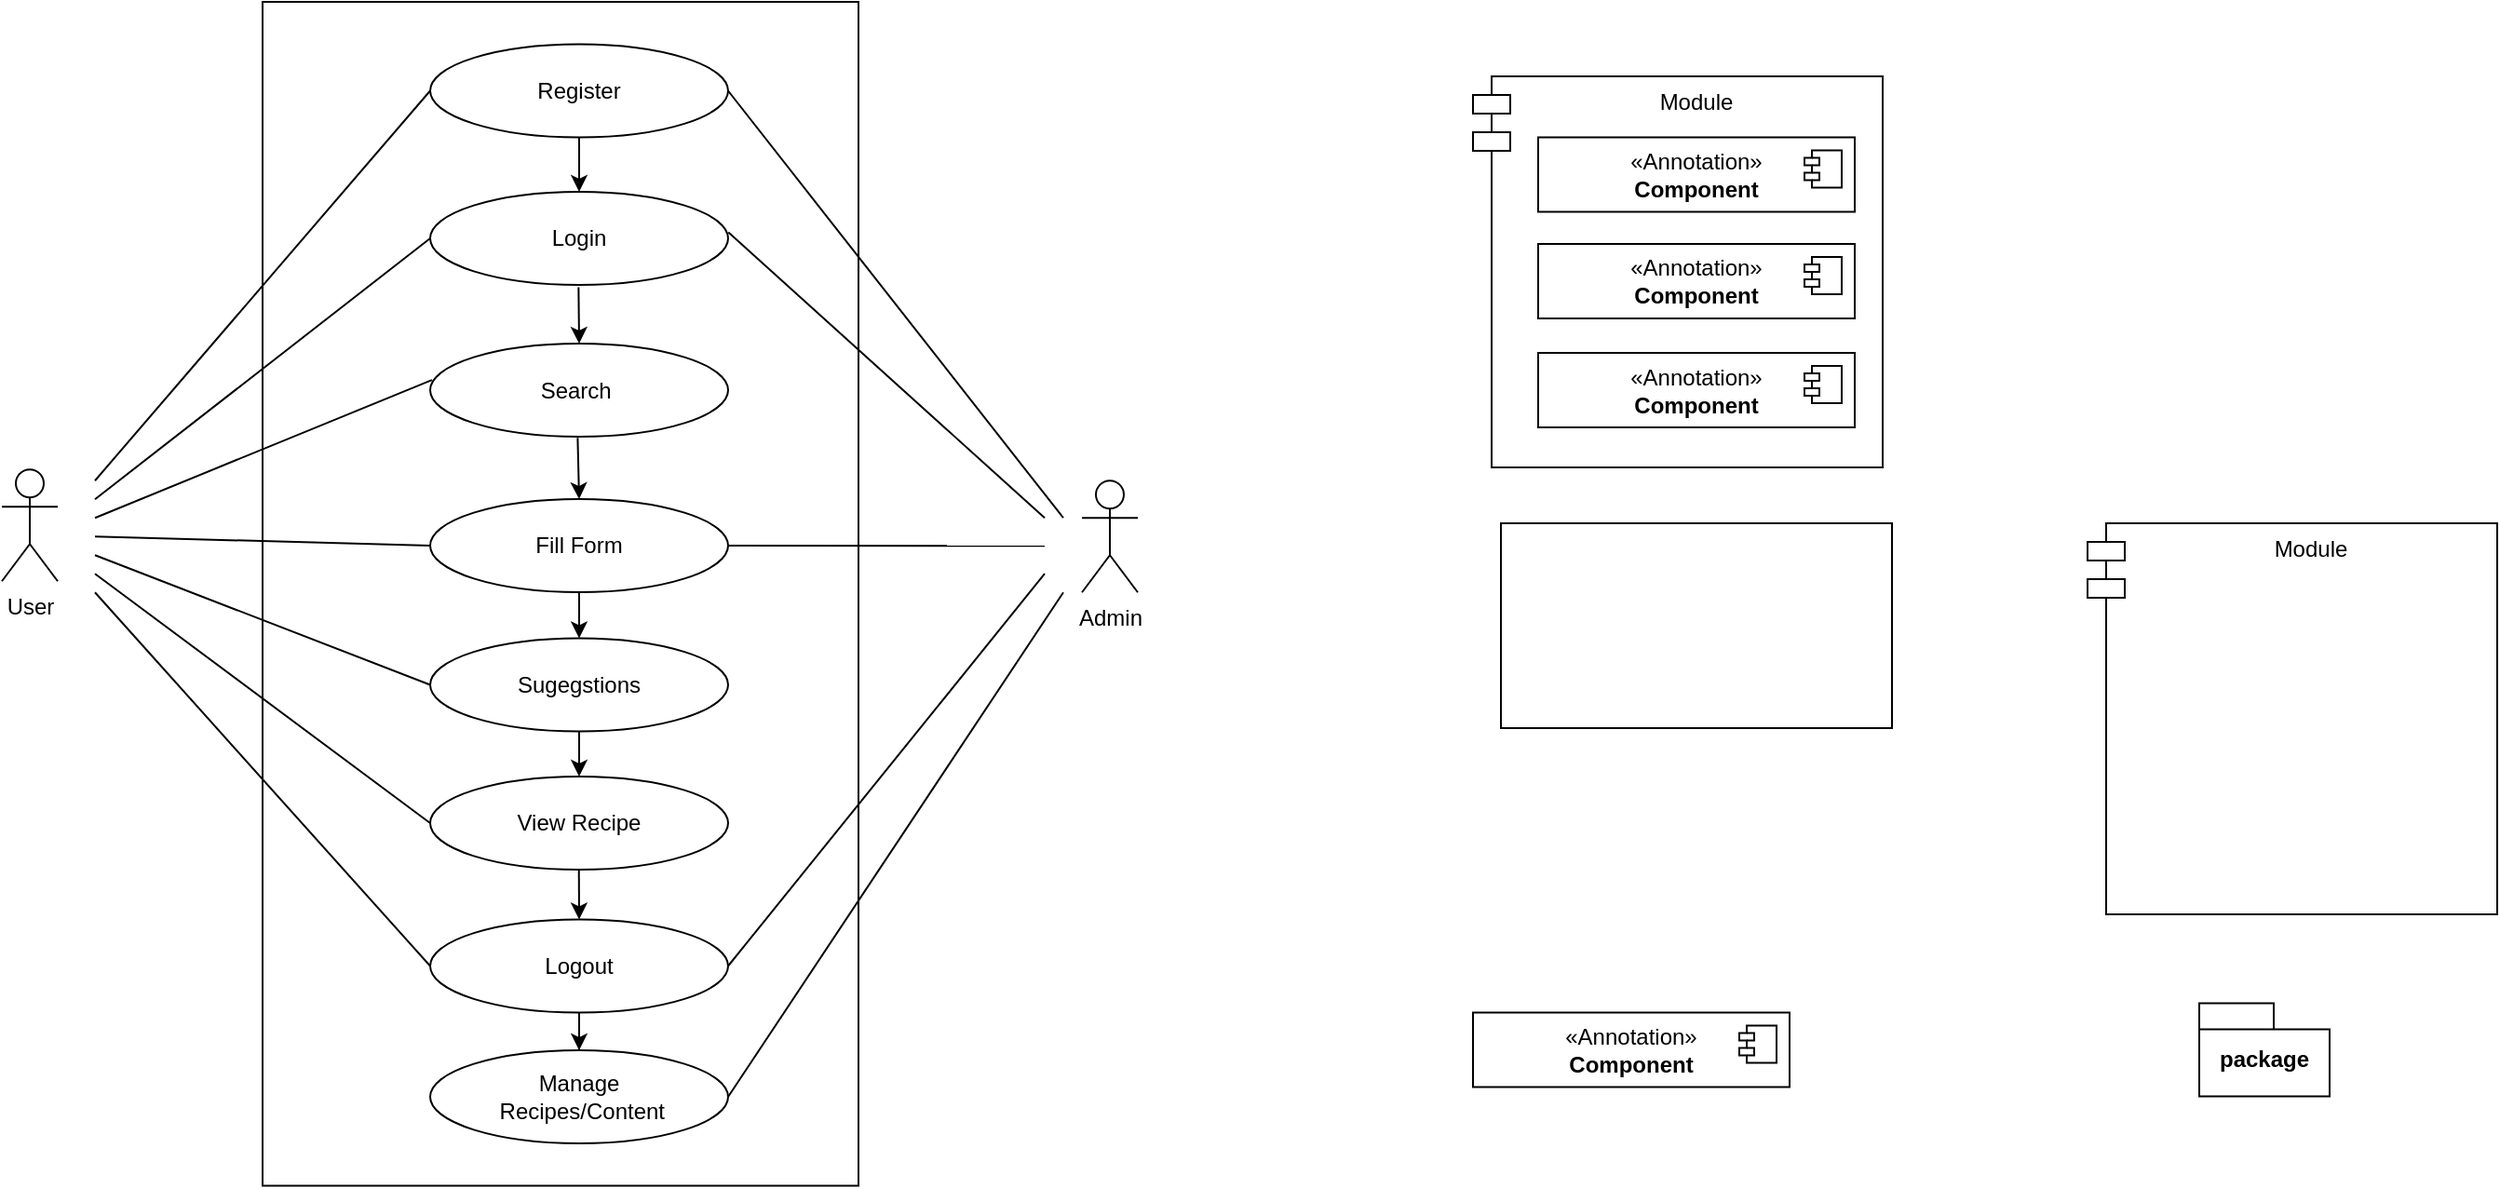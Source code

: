 <mxfile version="24.9.0">
  <diagram name="Page-1" id="vBJrLYspQMKeFBxM0MMH">
    <mxGraphModel dx="-2928" dy="4170" grid="1" gridSize="10" guides="1" tooltips="1" connect="1" arrows="1" fold="1" page="1" pageScale="1" pageWidth="2339" pageHeight="3300" math="0" shadow="0">
      <root>
        <mxCell id="0" />
        <mxCell id="1" parent="0" />
        <mxCell id="slHZOAXOlYk_Wakw3gcA-1" value="" style="rounded=0;whiteSpace=wrap;html=1;" vertex="1" parent="1">
          <mxGeometry x="5350" y="-1240" width="320" height="635.75" as="geometry" />
        </mxCell>
        <mxCell id="slHZOAXOlYk_Wakw3gcA-2" value="Register" style="ellipse;whiteSpace=wrap;html=1;" vertex="1" parent="1">
          <mxGeometry x="5440" y="-1217.25" width="160" height="50" as="geometry" />
        </mxCell>
        <mxCell id="slHZOAXOlYk_Wakw3gcA-3" value="Login" style="ellipse;whiteSpace=wrap;html=1;" vertex="1" parent="1">
          <mxGeometry x="5440" y="-1138" width="160" height="50" as="geometry" />
        </mxCell>
        <mxCell id="slHZOAXOlYk_Wakw3gcA-4" value="Search&amp;nbsp;" style="ellipse;whiteSpace=wrap;html=1;" vertex="1" parent="1">
          <mxGeometry x="5440" y="-1056.5" width="160" height="50" as="geometry" />
        </mxCell>
        <mxCell id="slHZOAXOlYk_Wakw3gcA-5" value="Fill Form" style="ellipse;whiteSpace=wrap;html=1;" vertex="1" parent="1">
          <mxGeometry x="5440" y="-973" width="160" height="50" as="geometry" />
        </mxCell>
        <mxCell id="slHZOAXOlYk_Wakw3gcA-6" value="" style="endArrow=classic;html=1;rounded=0;exitX=0.5;exitY=1;exitDx=0;exitDy=0;entryX=0.5;entryY=0;entryDx=0;entryDy=0;" edge="1" parent="1" source="slHZOAXOlYk_Wakw3gcA-2" target="slHZOAXOlYk_Wakw3gcA-3">
          <mxGeometry width="50" height="50" relative="1" as="geometry">
            <mxPoint x="5518.63" y="-1158" as="sourcePoint" />
            <mxPoint x="5519" y="-1138" as="targetPoint" />
          </mxGeometry>
        </mxCell>
        <mxCell id="slHZOAXOlYk_Wakw3gcA-7" value="" style="endArrow=classic;html=1;rounded=0;entryX=0.5;entryY=0;entryDx=0;entryDy=0;exitX=0.498;exitY=1.025;exitDx=0;exitDy=0;exitPerimeter=0;" edge="1" parent="1" source="slHZOAXOlYk_Wakw3gcA-3" target="slHZOAXOlYk_Wakw3gcA-4">
          <mxGeometry width="50" height="50" relative="1" as="geometry">
            <mxPoint x="5519.63" y="-1087" as="sourcePoint" />
            <mxPoint x="5520" y="-1067" as="targetPoint" />
          </mxGeometry>
        </mxCell>
        <mxCell id="slHZOAXOlYk_Wakw3gcA-8" value="" style="endArrow=classic;html=1;rounded=0;entryX=0.5;entryY=0;entryDx=0;entryDy=0;exitX=0.495;exitY=1.012;exitDx=0;exitDy=0;exitPerimeter=0;" edge="1" parent="1" source="slHZOAXOlYk_Wakw3gcA-4" target="slHZOAXOlYk_Wakw3gcA-5">
          <mxGeometry width="50" height="50" relative="1" as="geometry">
            <mxPoint x="5520" y="-1007.25" as="sourcePoint" />
            <mxPoint x="5520" y="-997" as="targetPoint" />
          </mxGeometry>
        </mxCell>
        <mxCell id="slHZOAXOlYk_Wakw3gcA-9" value="" style="endArrow=classic;html=1;rounded=0;entryX=0.5;entryY=0;entryDx=0;entryDy=0;exitX=0.5;exitY=1;exitDx=0;exitDy=0;" edge="1" parent="1" source="slHZOAXOlYk_Wakw3gcA-5" target="slHZOAXOlYk_Wakw3gcA-15">
          <mxGeometry width="50" height="50" relative="1" as="geometry">
            <mxPoint x="5520" y="-927.25" as="sourcePoint" />
            <mxPoint x="5520" y="-925" as="targetPoint" />
          </mxGeometry>
        </mxCell>
        <mxCell id="slHZOAXOlYk_Wakw3gcA-10" value="" style="endArrow=none;html=1;rounded=0;entryX=0;entryY=0.5;entryDx=0;entryDy=0;" edge="1" parent="1" target="slHZOAXOlYk_Wakw3gcA-2">
          <mxGeometry width="50" height="50" relative="1" as="geometry">
            <mxPoint x="5260" y="-982.88" as="sourcePoint" />
            <mxPoint x="5400" y="-1114" as="targetPoint" />
          </mxGeometry>
        </mxCell>
        <mxCell id="slHZOAXOlYk_Wakw3gcA-11" value="" style="endArrow=none;html=1;rounded=0;entryX=0;entryY=0.5;entryDx=0;entryDy=0;" edge="1" parent="1" target="slHZOAXOlYk_Wakw3gcA-3">
          <mxGeometry width="50" height="50" relative="1" as="geometry">
            <mxPoint x="5260" y="-972.88" as="sourcePoint" />
            <mxPoint x="5450" y="-1170" as="targetPoint" />
          </mxGeometry>
        </mxCell>
        <mxCell id="slHZOAXOlYk_Wakw3gcA-12" value="" style="endArrow=none;html=1;rounded=0;entryX=0.006;entryY=0.391;entryDx=0;entryDy=0;entryPerimeter=0;" edge="1" parent="1" target="slHZOAXOlYk_Wakw3gcA-4">
          <mxGeometry width="50" height="50" relative="1" as="geometry">
            <mxPoint x="5260" y="-962.88" as="sourcePoint" />
            <mxPoint x="5460" y="-1160" as="targetPoint" />
          </mxGeometry>
        </mxCell>
        <mxCell id="slHZOAXOlYk_Wakw3gcA-13" value="" style="endArrow=none;html=1;rounded=0;entryX=0;entryY=0.5;entryDx=0;entryDy=0;" edge="1" parent="1" target="slHZOAXOlYk_Wakw3gcA-5">
          <mxGeometry width="50" height="50" relative="1" as="geometry">
            <mxPoint x="5260" y="-952.88" as="sourcePoint" />
            <mxPoint x="5470" y="-1150" as="targetPoint" />
          </mxGeometry>
        </mxCell>
        <mxCell id="slHZOAXOlYk_Wakw3gcA-14" value="" style="endArrow=none;html=1;rounded=0;entryX=0;entryY=0.5;entryDx=0;entryDy=0;" edge="1" parent="1" target="slHZOAXOlYk_Wakw3gcA-17">
          <mxGeometry width="50" height="50" relative="1" as="geometry">
            <mxPoint x="5260" y="-932.88" as="sourcePoint" />
            <mxPoint x="5480" y="-1140" as="targetPoint" />
          </mxGeometry>
        </mxCell>
        <mxCell id="slHZOAXOlYk_Wakw3gcA-15" value="Sugegstions" style="ellipse;whiteSpace=wrap;html=1;" vertex="1" parent="1">
          <mxGeometry x="5440" y="-898.25" width="160" height="50" as="geometry" />
        </mxCell>
        <mxCell id="slHZOAXOlYk_Wakw3gcA-16" value="" style="endArrow=classic;html=1;rounded=0;entryX=0.5;entryY=0;entryDx=0;entryDy=0;" edge="1" parent="1" target="slHZOAXOlYk_Wakw3gcA-17">
          <mxGeometry width="50" height="50" relative="1" as="geometry">
            <mxPoint x="5520" y="-824" as="sourcePoint" />
            <mxPoint x="5520" y="-764" as="targetPoint" />
          </mxGeometry>
        </mxCell>
        <mxCell id="slHZOAXOlYk_Wakw3gcA-17" value="View Recipe" style="ellipse;whiteSpace=wrap;html=1;" vertex="1" parent="1">
          <mxGeometry x="5440" y="-824" width="160" height="50" as="geometry" />
        </mxCell>
        <mxCell id="slHZOAXOlYk_Wakw3gcA-18" value="" style="endArrow=classic;html=1;rounded=0;exitX=0.5;exitY=1;exitDx=0;exitDy=0;" edge="1" parent="1" source="slHZOAXOlYk_Wakw3gcA-15" target="slHZOAXOlYk_Wakw3gcA-17">
          <mxGeometry width="50" height="50" relative="1" as="geometry">
            <mxPoint x="5529.63" y="-935" as="sourcePoint" />
            <mxPoint x="5530" y="-904" as="targetPoint" />
          </mxGeometry>
        </mxCell>
        <mxCell id="slHZOAXOlYk_Wakw3gcA-19" value="" style="endArrow=none;html=1;rounded=0;entryX=0;entryY=0.5;entryDx=0;entryDy=0;" edge="1" parent="1" target="slHZOAXOlYk_Wakw3gcA-15">
          <mxGeometry width="50" height="50" relative="1" as="geometry">
            <mxPoint x="5260" y="-942.88" as="sourcePoint" />
            <mxPoint x="5450" y="-809" as="targetPoint" />
          </mxGeometry>
        </mxCell>
        <mxCell id="slHZOAXOlYk_Wakw3gcA-20" value="User" style="shape=umlActor;verticalLabelPosition=bottom;verticalAlign=top;html=1;outlineConnect=0;" vertex="1" parent="1">
          <mxGeometry x="5210" y="-988.88" width="30" height="60" as="geometry" />
        </mxCell>
        <mxCell id="slHZOAXOlYk_Wakw3gcA-21" value="Manage&lt;div&gt;&amp;nbsp;Recipes/Content&lt;/div&gt;" style="ellipse;whiteSpace=wrap;html=1;" vertex="1" parent="1">
          <mxGeometry x="5440" y="-677" width="160" height="50" as="geometry" />
        </mxCell>
        <mxCell id="slHZOAXOlYk_Wakw3gcA-22" value="" style="edgeStyle=orthogonalEdgeStyle;rounded=0;orthogonalLoop=1;jettySize=auto;html=1;" edge="1" parent="1" source="slHZOAXOlYk_Wakw3gcA-23" target="slHZOAXOlYk_Wakw3gcA-21">
          <mxGeometry relative="1" as="geometry" />
        </mxCell>
        <mxCell id="slHZOAXOlYk_Wakw3gcA-23" value="Logout " style="ellipse;whiteSpace=wrap;html=1;" vertex="1" parent="1">
          <mxGeometry x="5440" y="-747.25" width="160" height="50" as="geometry" />
        </mxCell>
        <mxCell id="slHZOAXOlYk_Wakw3gcA-24" value="" style="edgeStyle=orthogonalEdgeStyle;rounded=0;orthogonalLoop=1;jettySize=auto;html=1;entryX=0.5;entryY=0;entryDx=0;entryDy=0;" edge="1" parent="1" target="slHZOAXOlYk_Wakw3gcA-23">
          <mxGeometry relative="1" as="geometry">
            <mxPoint x="5519.87" y="-774" as="sourcePoint" />
            <mxPoint x="5519.87" y="-748" as="targetPoint" />
          </mxGeometry>
        </mxCell>
        <mxCell id="slHZOAXOlYk_Wakw3gcA-25" value="" style="endArrow=none;html=1;rounded=0;entryX=0;entryY=0.5;entryDx=0;entryDy=0;" edge="1" parent="1" target="slHZOAXOlYk_Wakw3gcA-23">
          <mxGeometry width="50" height="50" relative="1" as="geometry">
            <mxPoint x="5260" y="-922.88" as="sourcePoint" />
            <mxPoint x="5420" y="-772.25" as="targetPoint" />
          </mxGeometry>
        </mxCell>
        <mxCell id="slHZOAXOlYk_Wakw3gcA-26" value="Admin" style="shape=umlActor;verticalLabelPosition=bottom;verticalAlign=top;html=1;outlineConnect=0;" vertex="1" parent="1">
          <mxGeometry x="5790" y="-982.88" width="30" height="60" as="geometry" />
        </mxCell>
        <mxCell id="slHZOAXOlYk_Wakw3gcA-27" value="" style="endArrow=none;html=1;rounded=0;exitX=1;exitY=0.5;exitDx=0;exitDy=0;" edge="1" parent="1" source="slHZOAXOlYk_Wakw3gcA-5">
          <mxGeometry width="50" height="50" relative="1" as="geometry">
            <mxPoint x="5600" y="-950.5" as="sourcePoint" />
            <mxPoint x="5770" y="-947.88" as="targetPoint" />
          </mxGeometry>
        </mxCell>
        <mxCell id="slHZOAXOlYk_Wakw3gcA-28" value="" style="endArrow=none;html=1;rounded=0;exitX=1;exitY=0.5;exitDx=0;exitDy=0;" edge="1" parent="1" source="slHZOAXOlYk_Wakw3gcA-2">
          <mxGeometry width="50" height="50" relative="1" as="geometry">
            <mxPoint x="5280" y="-962.88" as="sourcePoint" />
            <mxPoint x="5780" y="-962.88" as="targetPoint" />
          </mxGeometry>
        </mxCell>
        <mxCell id="slHZOAXOlYk_Wakw3gcA-29" value="" style="endArrow=none;html=1;rounded=0;exitX=1.001;exitY=0.435;exitDx=0;exitDy=0;exitPerimeter=0;" edge="1" parent="1" source="slHZOAXOlYk_Wakw3gcA-3">
          <mxGeometry width="50" height="50" relative="1" as="geometry">
            <mxPoint x="5270" y="-972.88" as="sourcePoint" />
            <mxPoint x="5770" y="-962.88" as="targetPoint" />
          </mxGeometry>
        </mxCell>
        <mxCell id="slHZOAXOlYk_Wakw3gcA-30" value="" style="endArrow=none;html=1;rounded=0;exitX=1;exitY=0.5;exitDx=0;exitDy=0;" edge="1" parent="1" source="slHZOAXOlYk_Wakw3gcA-23">
          <mxGeometry width="50" height="50" relative="1" as="geometry">
            <mxPoint x="5800" y="-874.63" as="sourcePoint" />
            <mxPoint x="5770" y="-932.88" as="targetPoint" />
          </mxGeometry>
        </mxCell>
        <mxCell id="slHZOAXOlYk_Wakw3gcA-31" value="" style="endArrow=none;html=1;rounded=0;exitX=1;exitY=0.5;exitDx=0;exitDy=0;" edge="1" parent="1" source="slHZOAXOlYk_Wakw3gcA-21">
          <mxGeometry width="50" height="50" relative="1" as="geometry">
            <mxPoint x="5700" y="-889.63" as="sourcePoint" />
            <mxPoint x="5780" y="-922.88" as="targetPoint" />
          </mxGeometry>
        </mxCell>
        <mxCell id="slHZOAXOlYk_Wakw3gcA-32" value="Module" style="shape=module;align=left;spacingLeft=20;align=center;verticalAlign=top;whiteSpace=wrap;html=1;" vertex="1" parent="1">
          <mxGeometry x="6000" y="-1200" width="220" height="210" as="geometry" />
        </mxCell>
        <mxCell id="slHZOAXOlYk_Wakw3gcA-34" value="&amp;laquo;Annotation&amp;raquo;&lt;br/&gt;&lt;b&gt;Component&lt;/b&gt;" style="html=1;dropTarget=0;whiteSpace=wrap;" vertex="1" parent="1">
          <mxGeometry x="6035" y="-1167.25" width="170" height="40" as="geometry" />
        </mxCell>
        <mxCell id="slHZOAXOlYk_Wakw3gcA-35" value="" style="shape=module;jettyWidth=8;jettyHeight=4;" vertex="1" parent="slHZOAXOlYk_Wakw3gcA-34">
          <mxGeometry x="1" width="20" height="20" relative="1" as="geometry">
            <mxPoint x="-27" y="7" as="offset" />
          </mxGeometry>
        </mxCell>
        <mxCell id="slHZOAXOlYk_Wakw3gcA-36" value="&amp;laquo;Annotation&amp;raquo;&lt;br/&gt;&lt;b&gt;Component&lt;/b&gt;" style="html=1;dropTarget=0;whiteSpace=wrap;" vertex="1" parent="1">
          <mxGeometry x="6035" y="-1110" width="170" height="40" as="geometry" />
        </mxCell>
        <mxCell id="slHZOAXOlYk_Wakw3gcA-37" value="" style="shape=module;jettyWidth=8;jettyHeight=4;" vertex="1" parent="slHZOAXOlYk_Wakw3gcA-36">
          <mxGeometry x="1" width="20" height="20" relative="1" as="geometry">
            <mxPoint x="-27" y="7" as="offset" />
          </mxGeometry>
        </mxCell>
        <mxCell id="slHZOAXOlYk_Wakw3gcA-38" value="&amp;laquo;Annotation&amp;raquo;&lt;br/&gt;&lt;b&gt;Component&lt;/b&gt;" style="html=1;dropTarget=0;whiteSpace=wrap;" vertex="1" parent="1">
          <mxGeometry x="6035" y="-1051.5" width="170" height="40" as="geometry" />
        </mxCell>
        <mxCell id="slHZOAXOlYk_Wakw3gcA-39" value="" style="shape=module;jettyWidth=8;jettyHeight=4;" vertex="1" parent="slHZOAXOlYk_Wakw3gcA-38">
          <mxGeometry x="1" width="20" height="20" relative="1" as="geometry">
            <mxPoint x="-27" y="7" as="offset" />
          </mxGeometry>
        </mxCell>
        <mxCell id="slHZOAXOlYk_Wakw3gcA-44" value="" style="rounded=0;whiteSpace=wrap;html=1;" vertex="1" parent="1">
          <mxGeometry x="6015" y="-960" width="210" height="110" as="geometry" />
        </mxCell>
        <mxCell id="slHZOAXOlYk_Wakw3gcA-45" value="&amp;laquo;Annotation&amp;raquo;&lt;br/&gt;&lt;b&gt;Component&lt;/b&gt;" style="html=1;dropTarget=0;whiteSpace=wrap;" vertex="1" parent="1">
          <mxGeometry x="6000" y="-697.25" width="170" height="40" as="geometry" />
        </mxCell>
        <mxCell id="slHZOAXOlYk_Wakw3gcA-46" value="" style="shape=module;jettyWidth=8;jettyHeight=4;" vertex="1" parent="slHZOAXOlYk_Wakw3gcA-45">
          <mxGeometry x="1" width="20" height="20" relative="1" as="geometry">
            <mxPoint x="-27" y="7" as="offset" />
          </mxGeometry>
        </mxCell>
        <mxCell id="slHZOAXOlYk_Wakw3gcA-47" value="Module" style="shape=module;align=left;spacingLeft=20;align=center;verticalAlign=top;whiteSpace=wrap;html=1;" vertex="1" parent="1">
          <mxGeometry x="6330" y="-960" width="220" height="210" as="geometry" />
        </mxCell>
        <mxCell id="slHZOAXOlYk_Wakw3gcA-48" value="package" style="shape=folder;fontStyle=1;spacingTop=10;tabWidth=40;tabHeight=14;tabPosition=left;html=1;whiteSpace=wrap;" vertex="1" parent="1">
          <mxGeometry x="6390" y="-702.25" width="70" height="50" as="geometry" />
        </mxCell>
      </root>
    </mxGraphModel>
  </diagram>
</mxfile>

